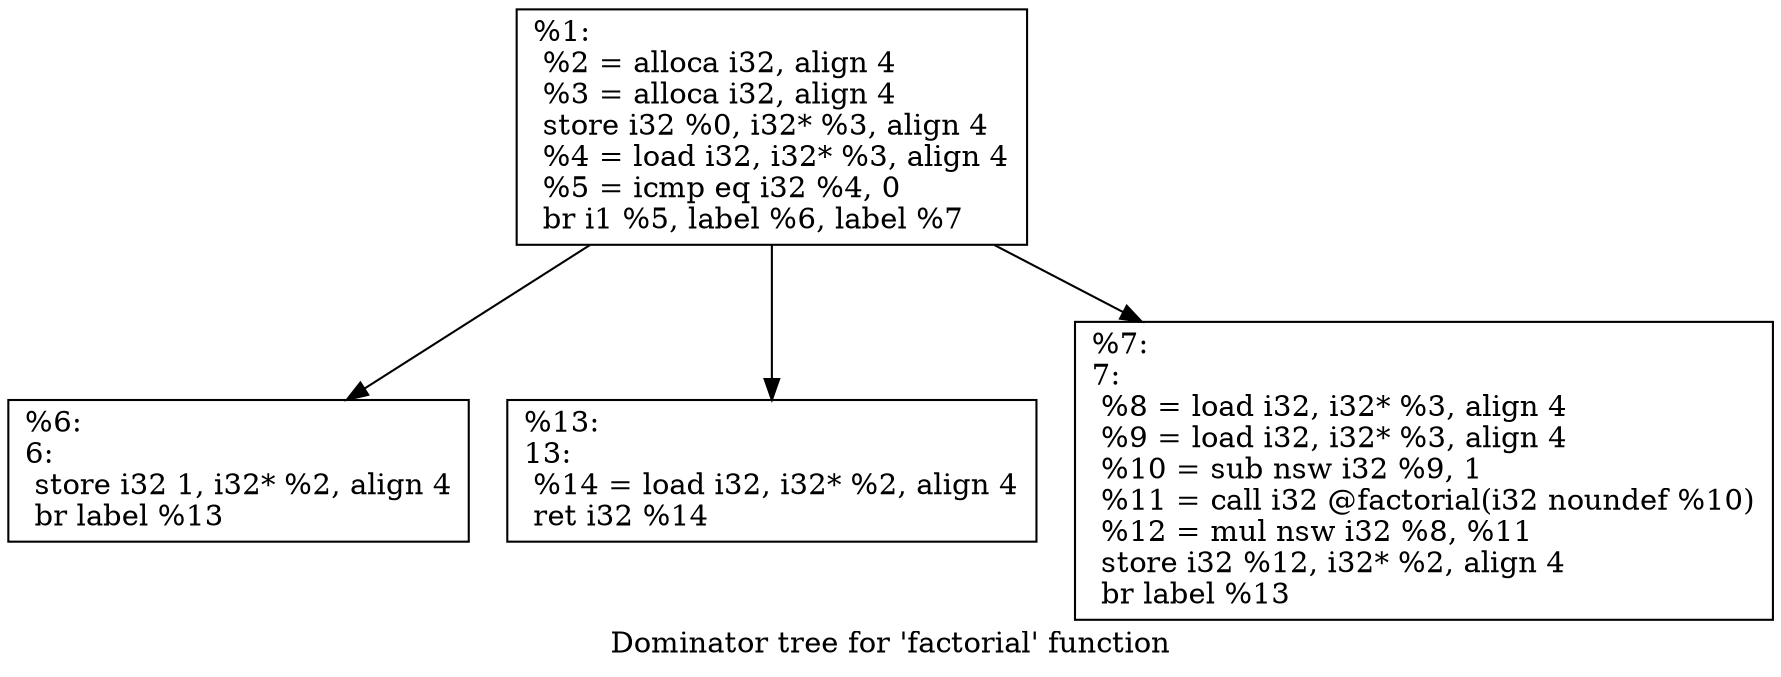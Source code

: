 digraph "Dominator tree for 'factorial' function" {
	label="Dominator tree for 'factorial' function";

	Node0x55c796647550 [shape=record,label="{%1:\l  %2 = alloca i32, align 4\l  %3 = alloca i32, align 4\l  store i32 %0, i32* %3, align 4\l  %4 = load i32, i32* %3, align 4\l  %5 = icmp eq i32 %4, 0\l  br i1 %5, label %6, label %7\l}"];
	Node0x55c796647550 -> Node0x55c7966479c0;
	Node0x55c796647550 -> Node0x55c796647a20;
	Node0x55c796647550 -> Node0x55c796647a80;
	Node0x55c7966479c0 [shape=record,label="{%6:\l6:                                                \l  store i32 1, i32* %2, align 4\l  br label %13\l}"];
	Node0x55c796647a20 [shape=record,label="{%13:\l13:                                               \l  %14 = load i32, i32* %2, align 4\l  ret i32 %14\l}"];
	Node0x55c796647a80 [shape=record,label="{%7:\l7:                                                \l  %8 = load i32, i32* %3, align 4\l  %9 = load i32, i32* %3, align 4\l  %10 = sub nsw i32 %9, 1\l  %11 = call i32 @factorial(i32 noundef %10)\l  %12 = mul nsw i32 %8, %11\l  store i32 %12, i32* %2, align 4\l  br label %13\l}"];
}
